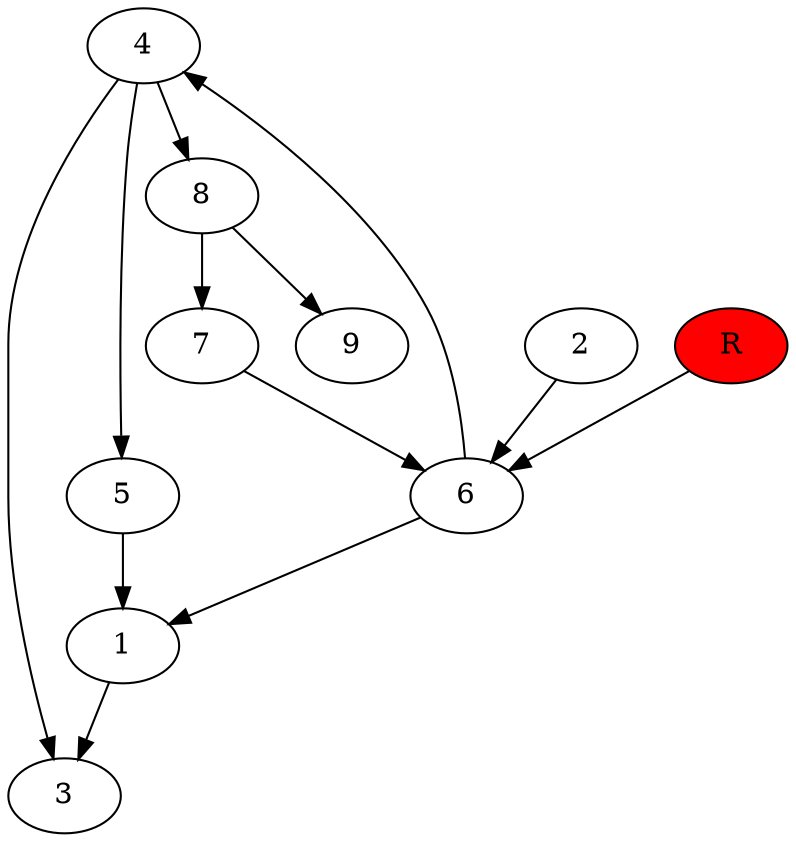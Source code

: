 digraph prb572 {
	1
	2
	3
	4
	5
	6
	7
	8
	R [fillcolor="#ff0000" style=filled]
	1 -> 3
	2 -> 6
	4 -> 3
	4 -> 5
	4 -> 8
	5 -> 1
	6 -> 1
	6 -> 4
	7 -> 6
	8 -> 7
	8 -> 9
	R -> 6
}
